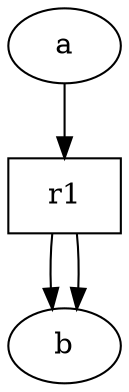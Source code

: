 digraph simple {
	graph [file="_tests/simple_a_b_b.dot",
		volume=1.0
	];
	a	 [conc_init=1,
		plot=true,
		type=pool];
	r1	 [kb=1.0,
		kf=2.0,
		shape=rect,
		type=reaction];
	a -> r1 [key=0];
b [conc_init=0,
	plot=true,
	type=pool];
r1 -> b [key=0];
r1 -> b [key=1];
}
